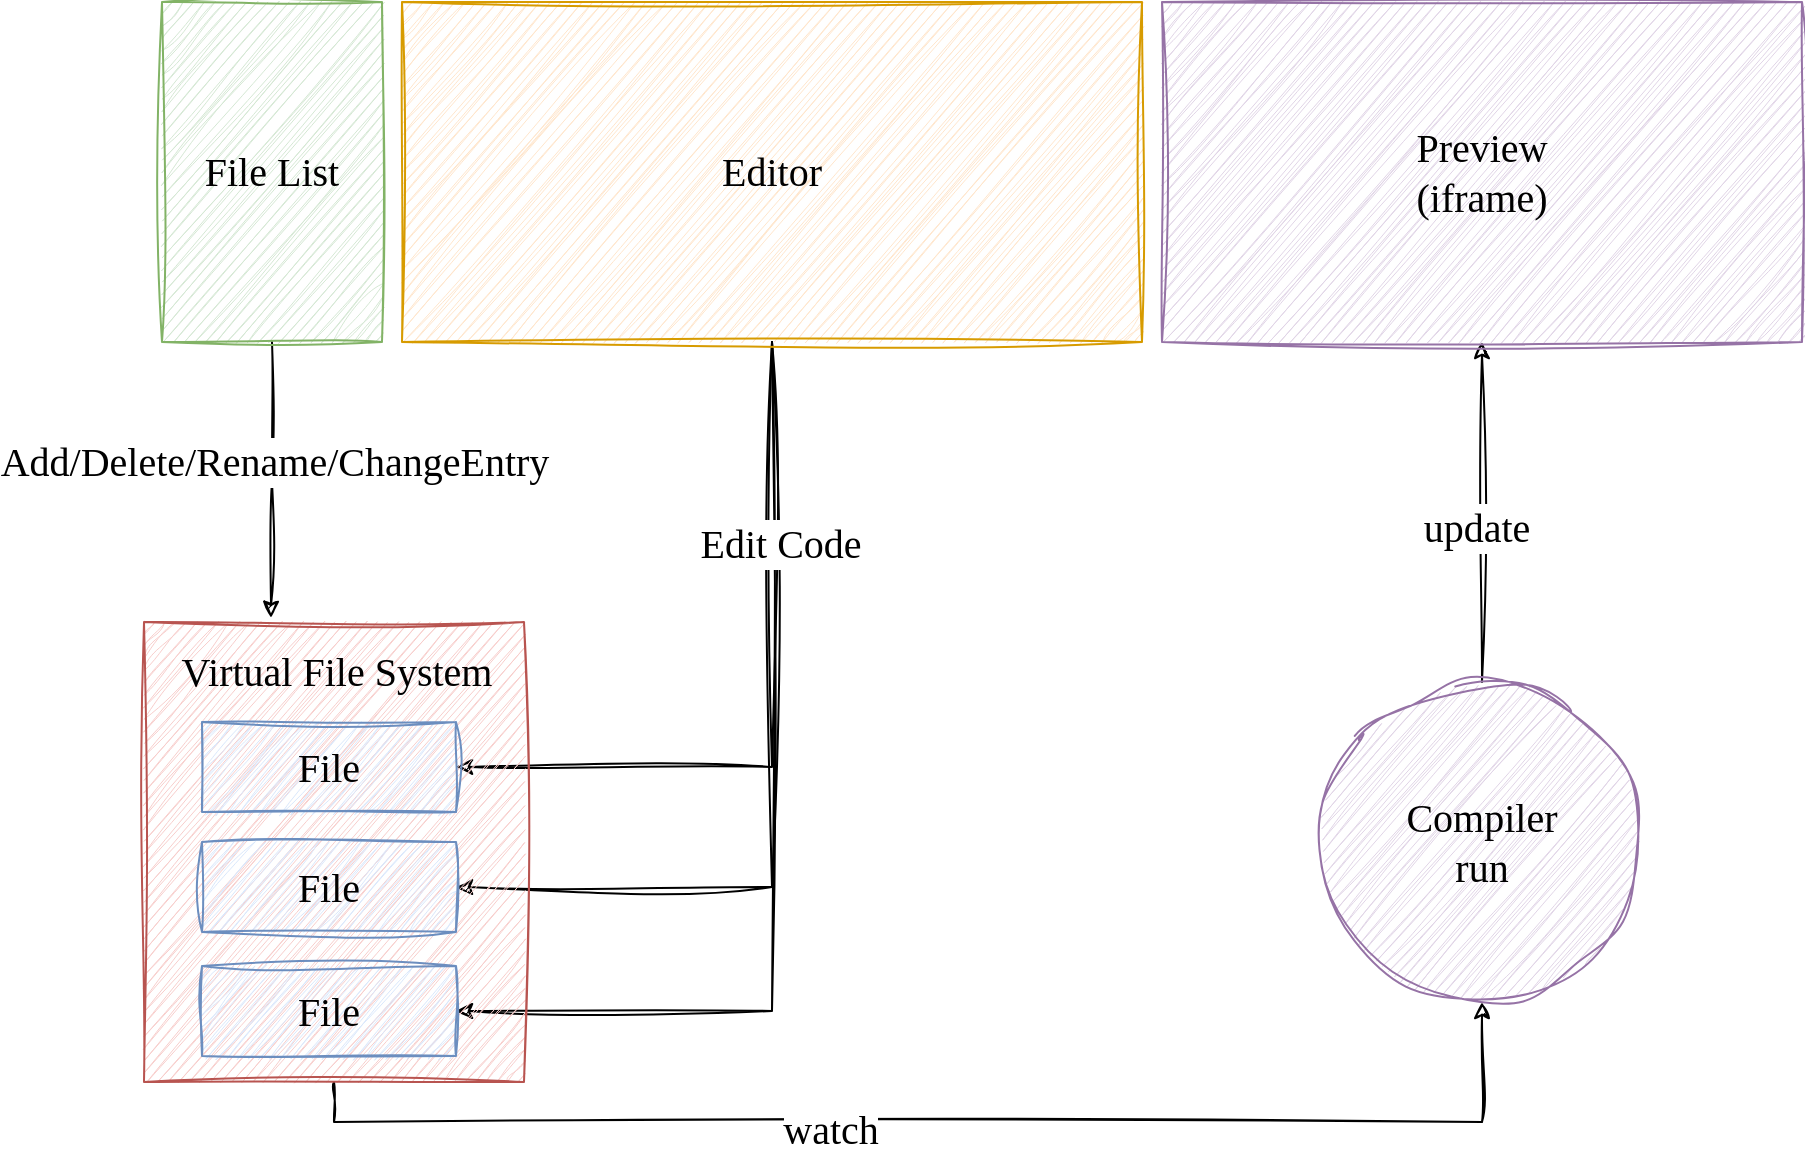 <mxfile version="24.8.0">
  <diagram name="Page-1" id="pionsqpKZHJQi0cGghkE">
    <mxGraphModel dx="1206" dy="736" grid="1" gridSize="10" guides="1" tooltips="1" connect="1" arrows="1" fold="1" page="1" pageScale="1" pageWidth="827" pageHeight="1169" math="0" shadow="0">
      <root>
        <mxCell id="0" />
        <mxCell id="1" parent="0" />
        <mxCell id="qivVjun7uS5Yy_yrhOOn-16" style="edgeStyle=orthogonalEdgeStyle;rounded=0;sketch=1;hachureGap=4;jiggle=2;curveFitting=1;orthogonalLoop=1;jettySize=auto;html=1;exitX=0.5;exitY=1;exitDx=0;exitDy=0;entryX=0.334;entryY=-0.009;entryDx=0;entryDy=0;entryPerimeter=0;fontFamily=Architects Daughter;fontSource=https%3A%2F%2Ffonts.googleapis.com%2Fcss%3Ffamily%3DArchitects%2BDaughter;fontSize=16;" parent="1" source="qivVjun7uS5Yy_yrhOOn-6" target="qivVjun7uS5Yy_yrhOOn-9" edge="1">
          <mxGeometry relative="1" as="geometry" />
        </mxCell>
        <mxCell id="qivVjun7uS5Yy_yrhOOn-17" value="&lt;font face=&quot;Comic Sans MS&quot;&gt;Add/Delete/Rename/ChangeEntry&lt;/font&gt;" style="edgeLabel;html=1;align=center;verticalAlign=middle;resizable=0;points=[];fontSize=20;fontFamily=Architects Daughter;" parent="qivVjun7uS5Yy_yrhOOn-16" vertex="1" connectable="0">
          <mxGeometry x="-0.146" y="1" relative="1" as="geometry">
            <mxPoint y="1" as="offset" />
          </mxGeometry>
        </mxCell>
        <mxCell id="qivVjun7uS5Yy_yrhOOn-6" value="&lt;font face=&quot;Comic Sans MS&quot;&gt;File List&lt;/font&gt;" style="rounded=0;whiteSpace=wrap;html=1;sketch=1;hachureGap=4;jiggle=2;curveFitting=1;fontFamily=Architects Daughter;fontSource=https%3A%2F%2Ffonts.googleapis.com%2Fcss%3Ffamily%3DArchitects%2BDaughter;fontSize=20;fillColor=#d5e8d4;strokeColor=#82b366;" parent="1" vertex="1">
          <mxGeometry x="273" y="210" width="110" height="170" as="geometry" />
        </mxCell>
        <mxCell id="qivVjun7uS5Yy_yrhOOn-18" style="edgeStyle=orthogonalEdgeStyle;rounded=0;sketch=1;hachureGap=4;jiggle=2;curveFitting=1;orthogonalLoop=1;jettySize=auto;html=1;exitX=0.5;exitY=1;exitDx=0;exitDy=0;entryX=1;entryY=0.5;entryDx=0;entryDy=0;fontFamily=Architects Daughter;fontSource=https%3A%2F%2Ffonts.googleapis.com%2Fcss%3Ffamily%3DArchitects%2BDaughter;fontSize=16;" parent="1" source="qivVjun7uS5Yy_yrhOOn-7" target="qivVjun7uS5Yy_yrhOOn-13" edge="1">
          <mxGeometry relative="1" as="geometry" />
        </mxCell>
        <mxCell id="qivVjun7uS5Yy_yrhOOn-19" style="edgeStyle=orthogonalEdgeStyle;rounded=0;sketch=1;hachureGap=4;jiggle=2;curveFitting=1;orthogonalLoop=1;jettySize=auto;html=1;exitX=0.5;exitY=1;exitDx=0;exitDy=0;entryX=1;entryY=0.5;entryDx=0;entryDy=0;fontFamily=Architects Daughter;fontSource=https%3A%2F%2Ffonts.googleapis.com%2Fcss%3Ffamily%3DArchitects%2BDaughter;fontSize=16;" parent="1" source="qivVjun7uS5Yy_yrhOOn-7" target="qivVjun7uS5Yy_yrhOOn-14" edge="1">
          <mxGeometry relative="1" as="geometry" />
        </mxCell>
        <mxCell id="qivVjun7uS5Yy_yrhOOn-21" style="edgeStyle=orthogonalEdgeStyle;rounded=0;sketch=1;hachureGap=4;jiggle=2;curveFitting=1;orthogonalLoop=1;jettySize=auto;html=1;exitX=0.5;exitY=1;exitDx=0;exitDy=0;entryX=1;entryY=0.5;entryDx=0;entryDy=0;fontFamily=Architects Daughter;fontSource=https%3A%2F%2Ffonts.googleapis.com%2Fcss%3Ffamily%3DArchitects%2BDaughter;fontSize=16;" parent="1" source="qivVjun7uS5Yy_yrhOOn-7" target="qivVjun7uS5Yy_yrhOOn-15" edge="1">
          <mxGeometry relative="1" as="geometry" />
        </mxCell>
        <mxCell id="qivVjun7uS5Yy_yrhOOn-22" value="&lt;font face=&quot;Comic Sans MS&quot;&gt;Edit Code&lt;/font&gt;" style="edgeLabel;html=1;align=center;verticalAlign=middle;resizable=0;points=[];fontSize=20;fontFamily=Architects Daughter;" parent="qivVjun7uS5Yy_yrhOOn-21" vertex="1" connectable="0">
          <mxGeometry x="-0.585" y="4" relative="1" as="geometry">
            <mxPoint y="-1" as="offset" />
          </mxGeometry>
        </mxCell>
        <mxCell id="qivVjun7uS5Yy_yrhOOn-7" value="&lt;font face=&quot;Comic Sans MS&quot;&gt;Editor&lt;/font&gt;" style="rounded=0;whiteSpace=wrap;html=1;sketch=1;hachureGap=4;jiggle=2;curveFitting=1;fontFamily=Architects Daughter;fontSource=https%3A%2F%2Ffonts.googleapis.com%2Fcss%3Ffamily%3DArchitects%2BDaughter;fontSize=20;fillColor=#ffe6cc;strokeColor=#d79b00;" parent="1" vertex="1">
          <mxGeometry x="393" y="210" width="370" height="170" as="geometry" />
        </mxCell>
        <mxCell id="qivVjun7uS5Yy_yrhOOn-24" style="edgeStyle=orthogonalEdgeStyle;rounded=0;sketch=1;hachureGap=4;jiggle=2;curveFitting=1;orthogonalLoop=1;jettySize=auto;html=1;exitX=0.5;exitY=1;exitDx=0;exitDy=0;entryX=0.5;entryY=1;entryDx=0;entryDy=0;fontFamily=Architects Daughter;fontSource=https%3A%2F%2Ffonts.googleapis.com%2Fcss%3Ffamily%3DArchitects%2BDaughter;fontSize=16;" parent="1" source="qivVjun7uS5Yy_yrhOOn-9" target="qivVjun7uS5Yy_yrhOOn-23" edge="1">
          <mxGeometry relative="1" as="geometry" />
        </mxCell>
        <mxCell id="qivVjun7uS5Yy_yrhOOn-25" value="&lt;font face=&quot;Comic Sans MS&quot;&gt;watch&lt;/font&gt;" style="edgeLabel;html=1;align=center;verticalAlign=middle;resizable=0;points=[];fontSize=20;fontFamily=Architects Daughter;" parent="qivVjun7uS5Yy_yrhOOn-24" vertex="1" connectable="0">
          <mxGeometry x="-0.178" y="-4" relative="1" as="geometry">
            <mxPoint x="-1" as="offset" />
          </mxGeometry>
        </mxCell>
        <mxCell id="qivVjun7uS5Yy_yrhOOn-9" value="" style="rounded=0;whiteSpace=wrap;html=1;sketch=1;hachureGap=4;jiggle=2;curveFitting=1;fontFamily=Architects Daughter;fontSource=https%3A%2F%2Ffonts.googleapis.com%2Fcss%3Ffamily%3DArchitects%2BDaughter;fontSize=20;fillColor=#f8cecc;strokeColor=#b85450;" parent="1" vertex="1">
          <mxGeometry x="264" y="520" width="190" height="230" as="geometry" />
        </mxCell>
        <mxCell id="qivVjun7uS5Yy_yrhOOn-10" value="&lt;font face=&quot;Comic Sans MS&quot;&gt;Virtual File System&lt;/font&gt;" style="text;html=1;strokeColor=none;fillColor=none;align=center;verticalAlign=middle;whiteSpace=wrap;rounded=0;fontSize=20;fontFamily=Architects Daughter;" parent="1" vertex="1">
          <mxGeometry x="267" y="530" width="187" height="30" as="geometry" />
        </mxCell>
        <mxCell id="qivVjun7uS5Yy_yrhOOn-13" value="&lt;font face=&quot;Comic Sans MS&quot;&gt;File&lt;/font&gt;" style="rounded=0;whiteSpace=wrap;html=1;sketch=1;hachureGap=4;jiggle=2;curveFitting=1;fontFamily=Architects Daughter;fontSource=https%3A%2F%2Ffonts.googleapis.com%2Fcss%3Ffamily%3DArchitects%2BDaughter;fontSize=20;fillColor=#dae8fc;strokeColor=#6c8ebf;" parent="1" vertex="1">
          <mxGeometry x="293" y="570" width="127" height="45" as="geometry" />
        </mxCell>
        <mxCell id="qivVjun7uS5Yy_yrhOOn-14" value="&lt;font face=&quot;Comic Sans MS&quot;&gt;File&lt;/font&gt;" style="rounded=0;whiteSpace=wrap;html=1;sketch=1;hachureGap=4;jiggle=2;curveFitting=1;fontFamily=Architects Daughter;fontSource=https%3A%2F%2Ffonts.googleapis.com%2Fcss%3Ffamily%3DArchitects%2BDaughter;fontSize=20;fillColor=#dae8fc;strokeColor=#6c8ebf;" parent="1" vertex="1">
          <mxGeometry x="293" y="630" width="127" height="45" as="geometry" />
        </mxCell>
        <mxCell id="qivVjun7uS5Yy_yrhOOn-15" value="&lt;font face=&quot;Comic Sans MS&quot;&gt;File&lt;/font&gt;" style="rounded=0;whiteSpace=wrap;html=1;sketch=1;hachureGap=4;jiggle=2;curveFitting=1;fontFamily=Architects Daughter;fontSource=https%3A%2F%2Ffonts.googleapis.com%2Fcss%3Ffamily%3DArchitects%2BDaughter;fontSize=20;fillColor=#dae8fc;strokeColor=#6c8ebf;" parent="1" vertex="1">
          <mxGeometry x="293" y="692" width="127" height="45" as="geometry" />
        </mxCell>
        <mxCell id="qivVjun7uS5Yy_yrhOOn-27" style="edgeStyle=orthogonalEdgeStyle;rounded=0;sketch=1;hachureGap=4;jiggle=2;curveFitting=1;orthogonalLoop=1;jettySize=auto;html=1;exitX=0.5;exitY=0;exitDx=0;exitDy=0;entryX=0.5;entryY=1;entryDx=0;entryDy=0;fontFamily=Architects Daughter;fontSource=https%3A%2F%2Ffonts.googleapis.com%2Fcss%3Ffamily%3DArchitects%2BDaughter;fontSize=16;" parent="1" source="qivVjun7uS5Yy_yrhOOn-23" target="qivVjun7uS5Yy_yrhOOn-26" edge="1">
          <mxGeometry relative="1" as="geometry" />
        </mxCell>
        <mxCell id="qivVjun7uS5Yy_yrhOOn-28" value="&lt;font face=&quot;Comic Sans MS&quot;&gt;update&lt;/font&gt;" style="edgeLabel;html=1;align=center;verticalAlign=middle;resizable=0;points=[];fontSize=20;fontFamily=Architects Daughter;" parent="qivVjun7uS5Yy_yrhOOn-27" vertex="1" connectable="0">
          <mxGeometry x="-0.084" y="3" relative="1" as="geometry">
            <mxPoint y="1" as="offset" />
          </mxGeometry>
        </mxCell>
        <mxCell id="qivVjun7uS5Yy_yrhOOn-23" value="&lt;font face=&quot;Comic Sans MS&quot;&gt;Compiler&lt;br&gt;run&lt;br&gt;&lt;/font&gt;" style="ellipse;whiteSpace=wrap;html=1;aspect=fixed;sketch=1;hachureGap=4;jiggle=2;curveFitting=1;fontFamily=Architects Daughter;fontSource=https%3A%2F%2Ffonts.googleapis.com%2Fcss%3Ffamily%3DArchitects%2BDaughter;fontSize=20;fillColor=#e1d5e7;strokeColor=#9673a6;" parent="1" vertex="1">
          <mxGeometry x="853" y="550" width="160" height="160" as="geometry" />
        </mxCell>
        <mxCell id="qivVjun7uS5Yy_yrhOOn-26" value="&lt;font face=&quot;Comic Sans MS&quot;&gt;Preview&lt;br&gt;(iframe)&lt;br&gt;&lt;/font&gt;" style="rounded=0;whiteSpace=wrap;html=1;sketch=1;hachureGap=4;jiggle=2;curveFitting=1;fontFamily=Architects Daughter;fontSource=https%3A%2F%2Ffonts.googleapis.com%2Fcss%3Ffamily%3DArchitects%2BDaughter;fontSize=20;fillColor=#e1d5e7;strokeColor=#9673a6;" parent="1" vertex="1">
          <mxGeometry x="773" y="210" width="320" height="170" as="geometry" />
        </mxCell>
      </root>
    </mxGraphModel>
  </diagram>
</mxfile>

